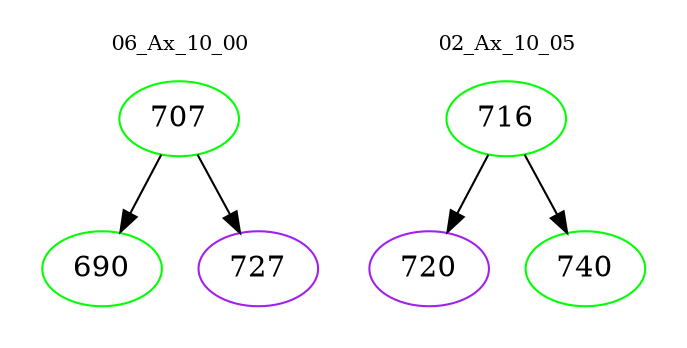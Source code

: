 digraph{
subgraph cluster_0 {
color = white
label = "06_Ax_10_00";
fontsize=10;
T0_707 [label="707", color="green"]
T0_707 -> T0_690 [color="black"]
T0_690 [label="690", color="green"]
T0_707 -> T0_727 [color="black"]
T0_727 [label="727", color="purple"]
}
subgraph cluster_1 {
color = white
label = "02_Ax_10_05";
fontsize=10;
T1_716 [label="716", color="green"]
T1_716 -> T1_720 [color="black"]
T1_720 [label="720", color="purple"]
T1_716 -> T1_740 [color="black"]
T1_740 [label="740", color="green"]
}
}

